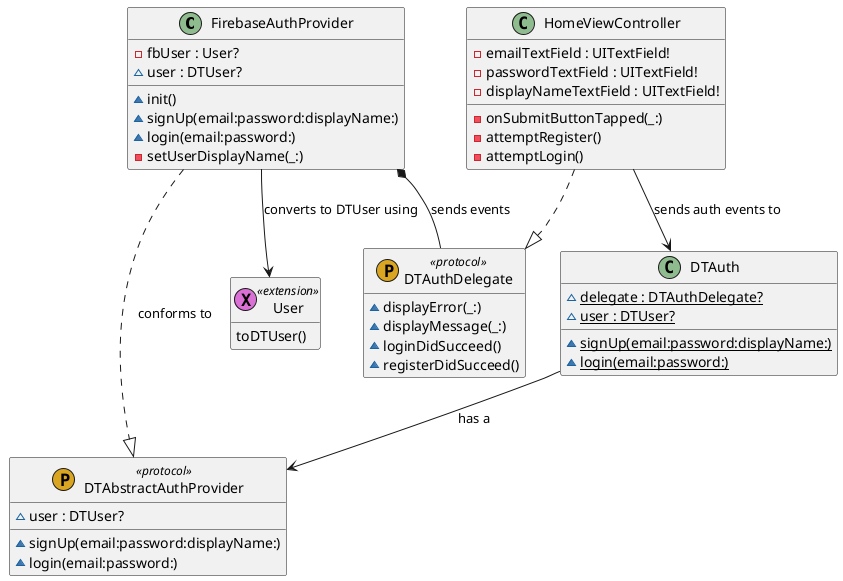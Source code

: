 @startuml
' STYLE START
hide empty members
skinparam shadowing false
' STYLE END

class "FirebaseAuthProvider" as FirebaseAuthProvider << (C, DarkSeaGreen) >> { 
  ~init()
  -fbUser : User?
  ~user : DTUser?
  ~signUp(email:password:displayName:)
  ~login(email:password:)
  -setUserDisplayName(_:) 
}

class "User" as User << (X, Orchid) extension >> { 
  toDTUser() 
}

class "DTAuthDelegate" as DTAuthDelegate << (P, GoldenRod) protocol >> { 
  ~displayError(_:)
  ~displayMessage(_:)
  ~loginDidSucceed()
  ~registerDidSucceed() 
}

class "DTAbstractAuthProvider" as DTAbstractAuthProvider << (P, GoldenRod) protocol >> { 
  ~user : DTUser?
  ~signUp(email:password:displayName:)
  ~login(email:password:) 
}

class "DTAuth" as DTAuth << (C, DarkSeaGreen) >> { 
  ~{static} delegate : DTAuthDelegate?
  ~{static} user : DTUser?
  ~{static} signUp(email:password:displayName:)
  ~{static} login(email:password:) 
}



class "HomeViewController" as HomeViewController << (C, DarkSeaGreen) >> { 
  -emailTextField : UITextField!
  -passwordTextField : UITextField!
  -displayNameTextField : UITextField!
  -onSubmitButtonTapped(_:)
  -attemptRegister()
  -attemptLogin() 
}

HomeViewController ..|> DTAuthDelegate
HomeViewController --> DTAuth : sends auth events to
FirebaseAuthProvider *-- DTAuthDelegate : sends events
FirebaseAuthProvider ..|> DTAbstractAuthProvider : conforms to
FirebaseAuthProvider --> User : converts to DTUser using
DTAuth --> DTAbstractAuthProvider : has a

@enduml
